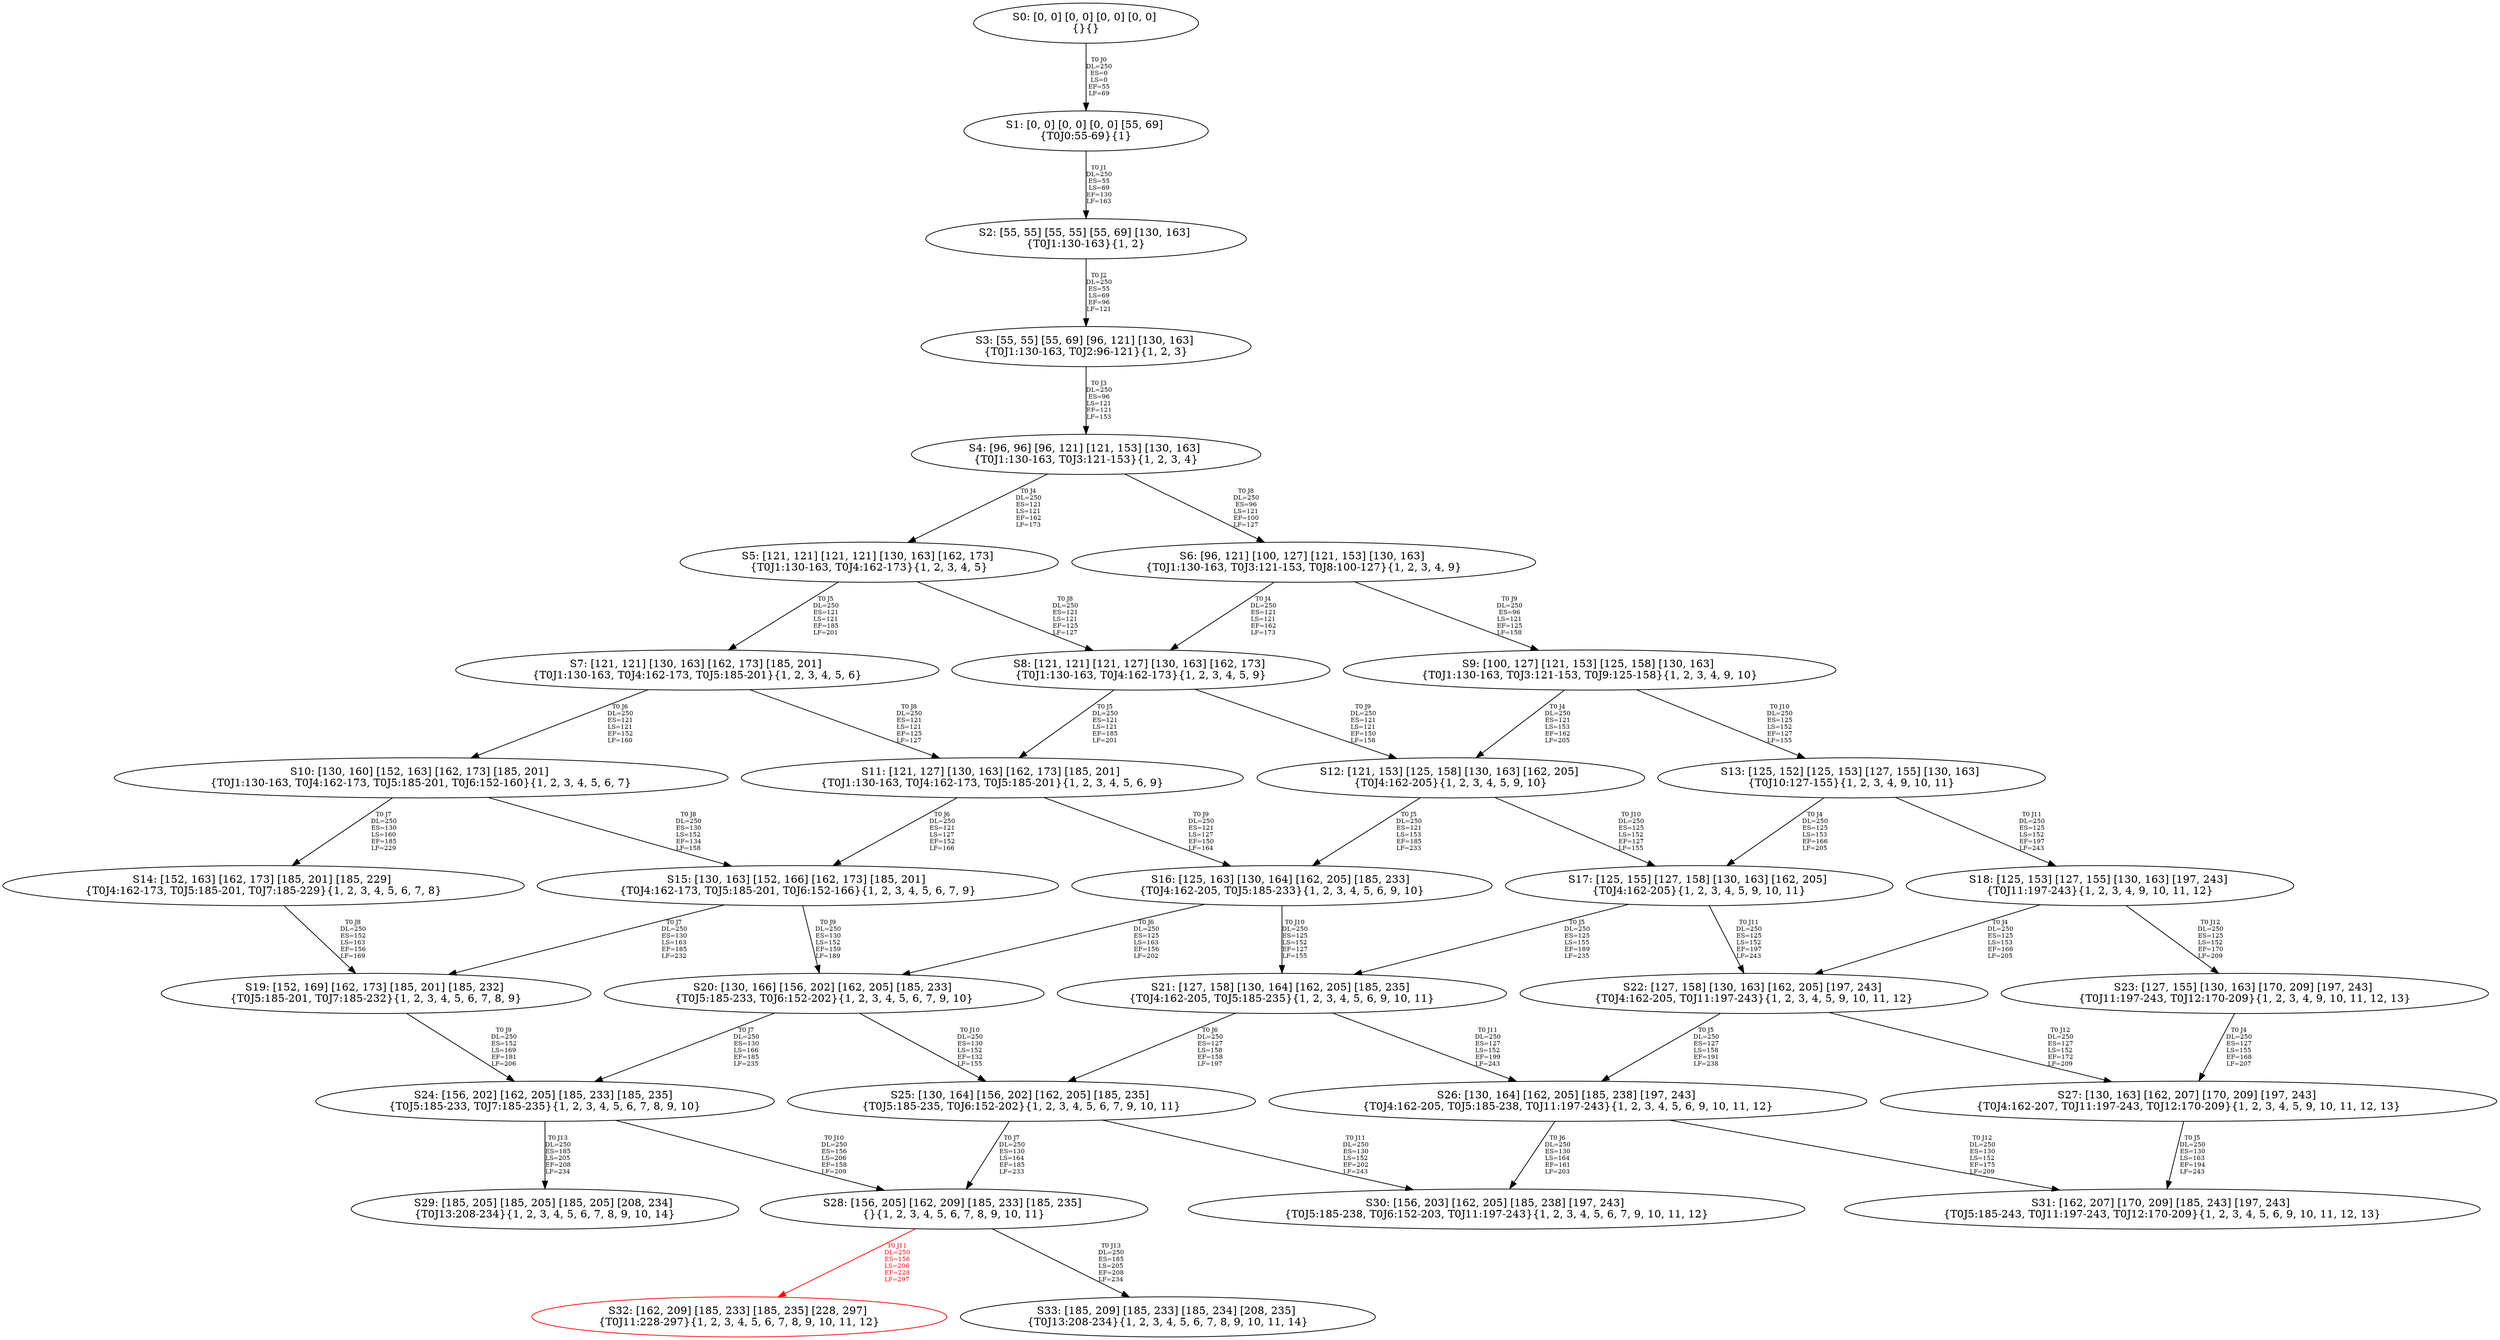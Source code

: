 digraph {
	S0[label="S0: [0, 0] [0, 0] [0, 0] [0, 0] \n{}{}"];
	S1[label="S1: [0, 0] [0, 0] [0, 0] [55, 69] \n{T0J0:55-69}{1}"];
	S2[label="S2: [55, 55] [55, 55] [55, 69] [130, 163] \n{T0J1:130-163}{1, 2}"];
	S3[label="S3: [55, 55] [55, 69] [96, 121] [130, 163] \n{T0J1:130-163, T0J2:96-121}{1, 2, 3}"];
	S4[label="S4: [96, 96] [96, 121] [121, 153] [130, 163] \n{T0J1:130-163, T0J3:121-153}{1, 2, 3, 4}"];
	S5[label="S5: [121, 121] [121, 121] [130, 163] [162, 173] \n{T0J1:130-163, T0J4:162-173}{1, 2, 3, 4, 5}"];
	S6[label="S6: [96, 121] [100, 127] [121, 153] [130, 163] \n{T0J1:130-163, T0J3:121-153, T0J8:100-127}{1, 2, 3, 4, 9}"];
	S7[label="S7: [121, 121] [130, 163] [162, 173] [185, 201] \n{T0J1:130-163, T0J4:162-173, T0J5:185-201}{1, 2, 3, 4, 5, 6}"];
	S8[label="S8: [121, 121] [121, 127] [130, 163] [162, 173] \n{T0J1:130-163, T0J4:162-173}{1, 2, 3, 4, 5, 9}"];
	S9[label="S9: [100, 127] [121, 153] [125, 158] [130, 163] \n{T0J1:130-163, T0J3:121-153, T0J9:125-158}{1, 2, 3, 4, 9, 10}"];
	S10[label="S10: [130, 160] [152, 163] [162, 173] [185, 201] \n{T0J1:130-163, T0J4:162-173, T0J5:185-201, T0J6:152-160}{1, 2, 3, 4, 5, 6, 7}"];
	S11[label="S11: [121, 127] [130, 163] [162, 173] [185, 201] \n{T0J1:130-163, T0J4:162-173, T0J5:185-201}{1, 2, 3, 4, 5, 6, 9}"];
	S12[label="S12: [121, 153] [125, 158] [130, 163] [162, 205] \n{T0J4:162-205}{1, 2, 3, 4, 5, 9, 10}"];
	S13[label="S13: [125, 152] [125, 153] [127, 155] [130, 163] \n{T0J10:127-155}{1, 2, 3, 4, 9, 10, 11}"];
	S14[label="S14: [152, 163] [162, 173] [185, 201] [185, 229] \n{T0J4:162-173, T0J5:185-201, T0J7:185-229}{1, 2, 3, 4, 5, 6, 7, 8}"];
	S15[label="S15: [130, 163] [152, 166] [162, 173] [185, 201] \n{T0J4:162-173, T0J5:185-201, T0J6:152-166}{1, 2, 3, 4, 5, 6, 7, 9}"];
	S16[label="S16: [125, 163] [130, 164] [162, 205] [185, 233] \n{T0J4:162-205, T0J5:185-233}{1, 2, 3, 4, 5, 6, 9, 10}"];
	S17[label="S17: [125, 155] [127, 158] [130, 163] [162, 205] \n{T0J4:162-205}{1, 2, 3, 4, 5, 9, 10, 11}"];
	S18[label="S18: [125, 153] [127, 155] [130, 163] [197, 243] \n{T0J11:197-243}{1, 2, 3, 4, 9, 10, 11, 12}"];
	S19[label="S19: [152, 169] [162, 173] [185, 201] [185, 232] \n{T0J5:185-201, T0J7:185-232}{1, 2, 3, 4, 5, 6, 7, 8, 9}"];
	S20[label="S20: [130, 166] [156, 202] [162, 205] [185, 233] \n{T0J5:185-233, T0J6:152-202}{1, 2, 3, 4, 5, 6, 7, 9, 10}"];
	S21[label="S21: [127, 158] [130, 164] [162, 205] [185, 235] \n{T0J4:162-205, T0J5:185-235}{1, 2, 3, 4, 5, 6, 9, 10, 11}"];
	S22[label="S22: [127, 158] [130, 163] [162, 205] [197, 243] \n{T0J4:162-205, T0J11:197-243}{1, 2, 3, 4, 5, 9, 10, 11, 12}"];
	S23[label="S23: [127, 155] [130, 163] [170, 209] [197, 243] \n{T0J11:197-243, T0J12:170-209}{1, 2, 3, 4, 9, 10, 11, 12, 13}"];
	S24[label="S24: [156, 202] [162, 205] [185, 233] [185, 235] \n{T0J5:185-233, T0J7:185-235}{1, 2, 3, 4, 5, 6, 7, 8, 9, 10}"];
	S25[label="S25: [130, 164] [156, 202] [162, 205] [185, 235] \n{T0J5:185-235, T0J6:152-202}{1, 2, 3, 4, 5, 6, 7, 9, 10, 11}"];
	S26[label="S26: [130, 164] [162, 205] [185, 238] [197, 243] \n{T0J4:162-205, T0J5:185-238, T0J11:197-243}{1, 2, 3, 4, 5, 6, 9, 10, 11, 12}"];
	S27[label="S27: [130, 163] [162, 207] [170, 209] [197, 243] \n{T0J4:162-207, T0J11:197-243, T0J12:170-209}{1, 2, 3, 4, 5, 9, 10, 11, 12, 13}"];
	S28[label="S28: [156, 205] [162, 209] [185, 233] [185, 235] \n{}{1, 2, 3, 4, 5, 6, 7, 8, 9, 10, 11}"];
	S29[label="S29: [185, 205] [185, 205] [185, 205] [208, 234] \n{T0J13:208-234}{1, 2, 3, 4, 5, 6, 7, 8, 9, 10, 14}"];
	S30[label="S30: [156, 203] [162, 205] [185, 238] [197, 243] \n{T0J5:185-238, T0J6:152-203, T0J11:197-243}{1, 2, 3, 4, 5, 6, 7, 9, 10, 11, 12}"];
	S31[label="S31: [162, 207] [170, 209] [185, 243] [197, 243] \n{T0J5:185-243, T0J11:197-243, T0J12:170-209}{1, 2, 3, 4, 5, 6, 9, 10, 11, 12, 13}"];
	S32[label="S32: [162, 209] [185, 233] [185, 235] [228, 297] \n{T0J11:228-297}{1, 2, 3, 4, 5, 6, 7, 8, 9, 10, 11, 12}"];
	S33[label="S33: [185, 209] [185, 233] [185, 234] [208, 235] \n{T0J13:208-234}{1, 2, 3, 4, 5, 6, 7, 8, 9, 10, 11, 14}"];
	S0 -> S1[label="T0 J0\nDL=250\nES=0\nLS=0\nEF=55\nLF=69",fontsize=8];
	S1 -> S2[label="T0 J1\nDL=250\nES=55\nLS=69\nEF=130\nLF=163",fontsize=8];
	S2 -> S3[label="T0 J2\nDL=250\nES=55\nLS=69\nEF=96\nLF=121",fontsize=8];
	S3 -> S4[label="T0 J3\nDL=250\nES=96\nLS=121\nEF=121\nLF=153",fontsize=8];
	S4 -> S5[label="T0 J4\nDL=250\nES=121\nLS=121\nEF=162\nLF=173",fontsize=8];
	S4 -> S6[label="T0 J8\nDL=250\nES=96\nLS=121\nEF=100\nLF=127",fontsize=8];
	S5 -> S7[label="T0 J5\nDL=250\nES=121\nLS=121\nEF=185\nLF=201",fontsize=8];
	S5 -> S8[label="T0 J8\nDL=250\nES=121\nLS=121\nEF=125\nLF=127",fontsize=8];
	S6 -> S8[label="T0 J4\nDL=250\nES=121\nLS=121\nEF=162\nLF=173",fontsize=8];
	S6 -> S9[label="T0 J9\nDL=250\nES=96\nLS=121\nEF=125\nLF=158",fontsize=8];
	S7 -> S10[label="T0 J6\nDL=250\nES=121\nLS=121\nEF=152\nLF=160",fontsize=8];
	S7 -> S11[label="T0 J8\nDL=250\nES=121\nLS=121\nEF=125\nLF=127",fontsize=8];
	S8 -> S11[label="T0 J5\nDL=250\nES=121\nLS=121\nEF=185\nLF=201",fontsize=8];
	S8 -> S12[label="T0 J9\nDL=250\nES=121\nLS=121\nEF=150\nLF=158",fontsize=8];
	S9 -> S12[label="T0 J4\nDL=250\nES=121\nLS=153\nEF=162\nLF=205",fontsize=8];
	S9 -> S13[label="T0 J10\nDL=250\nES=125\nLS=152\nEF=127\nLF=155",fontsize=8];
	S10 -> S14[label="T0 J7\nDL=250\nES=130\nLS=160\nEF=185\nLF=229",fontsize=8];
	S10 -> S15[label="T0 J8\nDL=250\nES=130\nLS=152\nEF=134\nLF=158",fontsize=8];
	S11 -> S15[label="T0 J6\nDL=250\nES=121\nLS=127\nEF=152\nLF=166",fontsize=8];
	S11 -> S16[label="T0 J9\nDL=250\nES=121\nLS=127\nEF=150\nLF=164",fontsize=8];
	S12 -> S16[label="T0 J5\nDL=250\nES=121\nLS=153\nEF=185\nLF=233",fontsize=8];
	S12 -> S17[label="T0 J10\nDL=250\nES=125\nLS=152\nEF=127\nLF=155",fontsize=8];
	S13 -> S17[label="T0 J4\nDL=250\nES=125\nLS=153\nEF=166\nLF=205",fontsize=8];
	S13 -> S18[label="T0 J11\nDL=250\nES=125\nLS=152\nEF=197\nLF=243",fontsize=8];
	S14 -> S19[label="T0 J8\nDL=250\nES=152\nLS=163\nEF=156\nLF=169",fontsize=8];
	S15 -> S19[label="T0 J7\nDL=250\nES=130\nLS=163\nEF=185\nLF=232",fontsize=8];
	S15 -> S20[label="T0 J9\nDL=250\nES=130\nLS=152\nEF=159\nLF=189",fontsize=8];
	S16 -> S20[label="T0 J6\nDL=250\nES=125\nLS=163\nEF=156\nLF=202",fontsize=8];
	S16 -> S21[label="T0 J10\nDL=250\nES=125\nLS=152\nEF=127\nLF=155",fontsize=8];
	S17 -> S21[label="T0 J5\nDL=250\nES=125\nLS=155\nEF=189\nLF=235",fontsize=8];
	S17 -> S22[label="T0 J11\nDL=250\nES=125\nLS=152\nEF=197\nLF=243",fontsize=8];
	S18 -> S22[label="T0 J4\nDL=250\nES=125\nLS=153\nEF=166\nLF=205",fontsize=8];
	S18 -> S23[label="T0 J12\nDL=250\nES=125\nLS=152\nEF=170\nLF=209",fontsize=8];
	S19 -> S24[label="T0 J9\nDL=250\nES=152\nLS=169\nEF=181\nLF=206",fontsize=8];
	S20 -> S24[label="T0 J7\nDL=250\nES=130\nLS=166\nEF=185\nLF=235",fontsize=8];
	S20 -> S25[label="T0 J10\nDL=250\nES=130\nLS=152\nEF=132\nLF=155",fontsize=8];
	S21 -> S25[label="T0 J6\nDL=250\nES=127\nLS=158\nEF=158\nLF=197",fontsize=8];
	S21 -> S26[label="T0 J11\nDL=250\nES=127\nLS=152\nEF=199\nLF=243",fontsize=8];
	S22 -> S26[label="T0 J5\nDL=250\nES=127\nLS=158\nEF=191\nLF=238",fontsize=8];
	S22 -> S27[label="T0 J12\nDL=250\nES=127\nLS=152\nEF=172\nLF=209",fontsize=8];
	S23 -> S27[label="T0 J4\nDL=250\nES=127\nLS=155\nEF=168\nLF=207",fontsize=8];
	S24 -> S28[label="T0 J10\nDL=250\nES=156\nLS=206\nEF=158\nLF=209",fontsize=8];
	S24 -> S29[label="T0 J13\nDL=250\nES=185\nLS=205\nEF=208\nLF=234",fontsize=8];
	S25 -> S28[label="T0 J7\nDL=250\nES=130\nLS=164\nEF=185\nLF=233",fontsize=8];
	S25 -> S30[label="T0 J11\nDL=250\nES=130\nLS=152\nEF=202\nLF=243",fontsize=8];
	S26 -> S30[label="T0 J6\nDL=250\nES=130\nLS=164\nEF=161\nLF=203",fontsize=8];
	S26 -> S31[label="T0 J12\nDL=250\nES=130\nLS=152\nEF=175\nLF=209",fontsize=8];
	S27 -> S31[label="T0 J5\nDL=250\nES=130\nLS=163\nEF=194\nLF=243",fontsize=8];
	S28 -> S32[label="T0 J11\nDL=250\nES=156\nLS=206\nEF=228\nLF=297",color=Red,fontcolor=Red,fontsize=8];
S32[color=Red];
	S28 -> S33[label="T0 J13\nDL=250\nES=185\nLS=205\nEF=208\nLF=234",fontsize=8];
}
